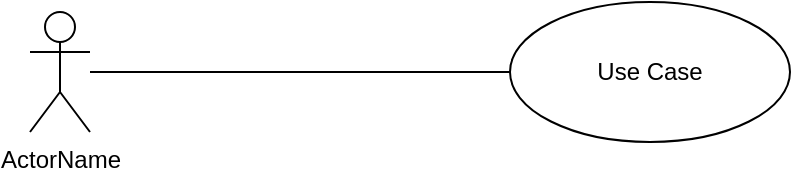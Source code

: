 <mxfile version="14.2.9" type="github">
  <diagram name="Page-1" id="e7e014a7-5840-1c2e-5031-d8a46d1fe8dd">
    <mxGraphModel dx="1422" dy="763" grid="1" gridSize="10" guides="1" tooltips="1" connect="1" arrows="1" fold="1" page="1" pageScale="1" pageWidth="1169" pageHeight="826" background="#ffffff" math="0" shadow="0">
      <root>
        <mxCell id="0" />
        <mxCell id="1" parent="0" />
        <mxCell id="UVUULCIY1DbzUGG_Rocf-42" value="ActorName" style="shape=umlActor;html=1;verticalLabelPosition=bottom;verticalAlign=top;align=center;" vertex="1" parent="1">
          <mxGeometry x="90" y="220" width="30" height="60" as="geometry" />
        </mxCell>
        <mxCell id="UVUULCIY1DbzUGG_Rocf-43" value="Use Case" style="ellipse;whiteSpace=wrap;html=1;" vertex="1" parent="1">
          <mxGeometry x="330" y="215" width="140" height="70" as="geometry" />
        </mxCell>
        <mxCell id="UVUULCIY1DbzUGG_Rocf-46" value="" style="edgeStyle=none;html=1;endArrow=none;verticalAlign=bottom;entryX=0;entryY=0.5;entryDx=0;entryDy=0;" edge="1" parent="1" source="UVUULCIY1DbzUGG_Rocf-42" target="UVUULCIY1DbzUGG_Rocf-43">
          <mxGeometry width="160" relative="1" as="geometry">
            <mxPoint x="500" y="390" as="sourcePoint" />
            <mxPoint x="660" y="390" as="targetPoint" />
          </mxGeometry>
        </mxCell>
      </root>
    </mxGraphModel>
  </diagram>
</mxfile>
